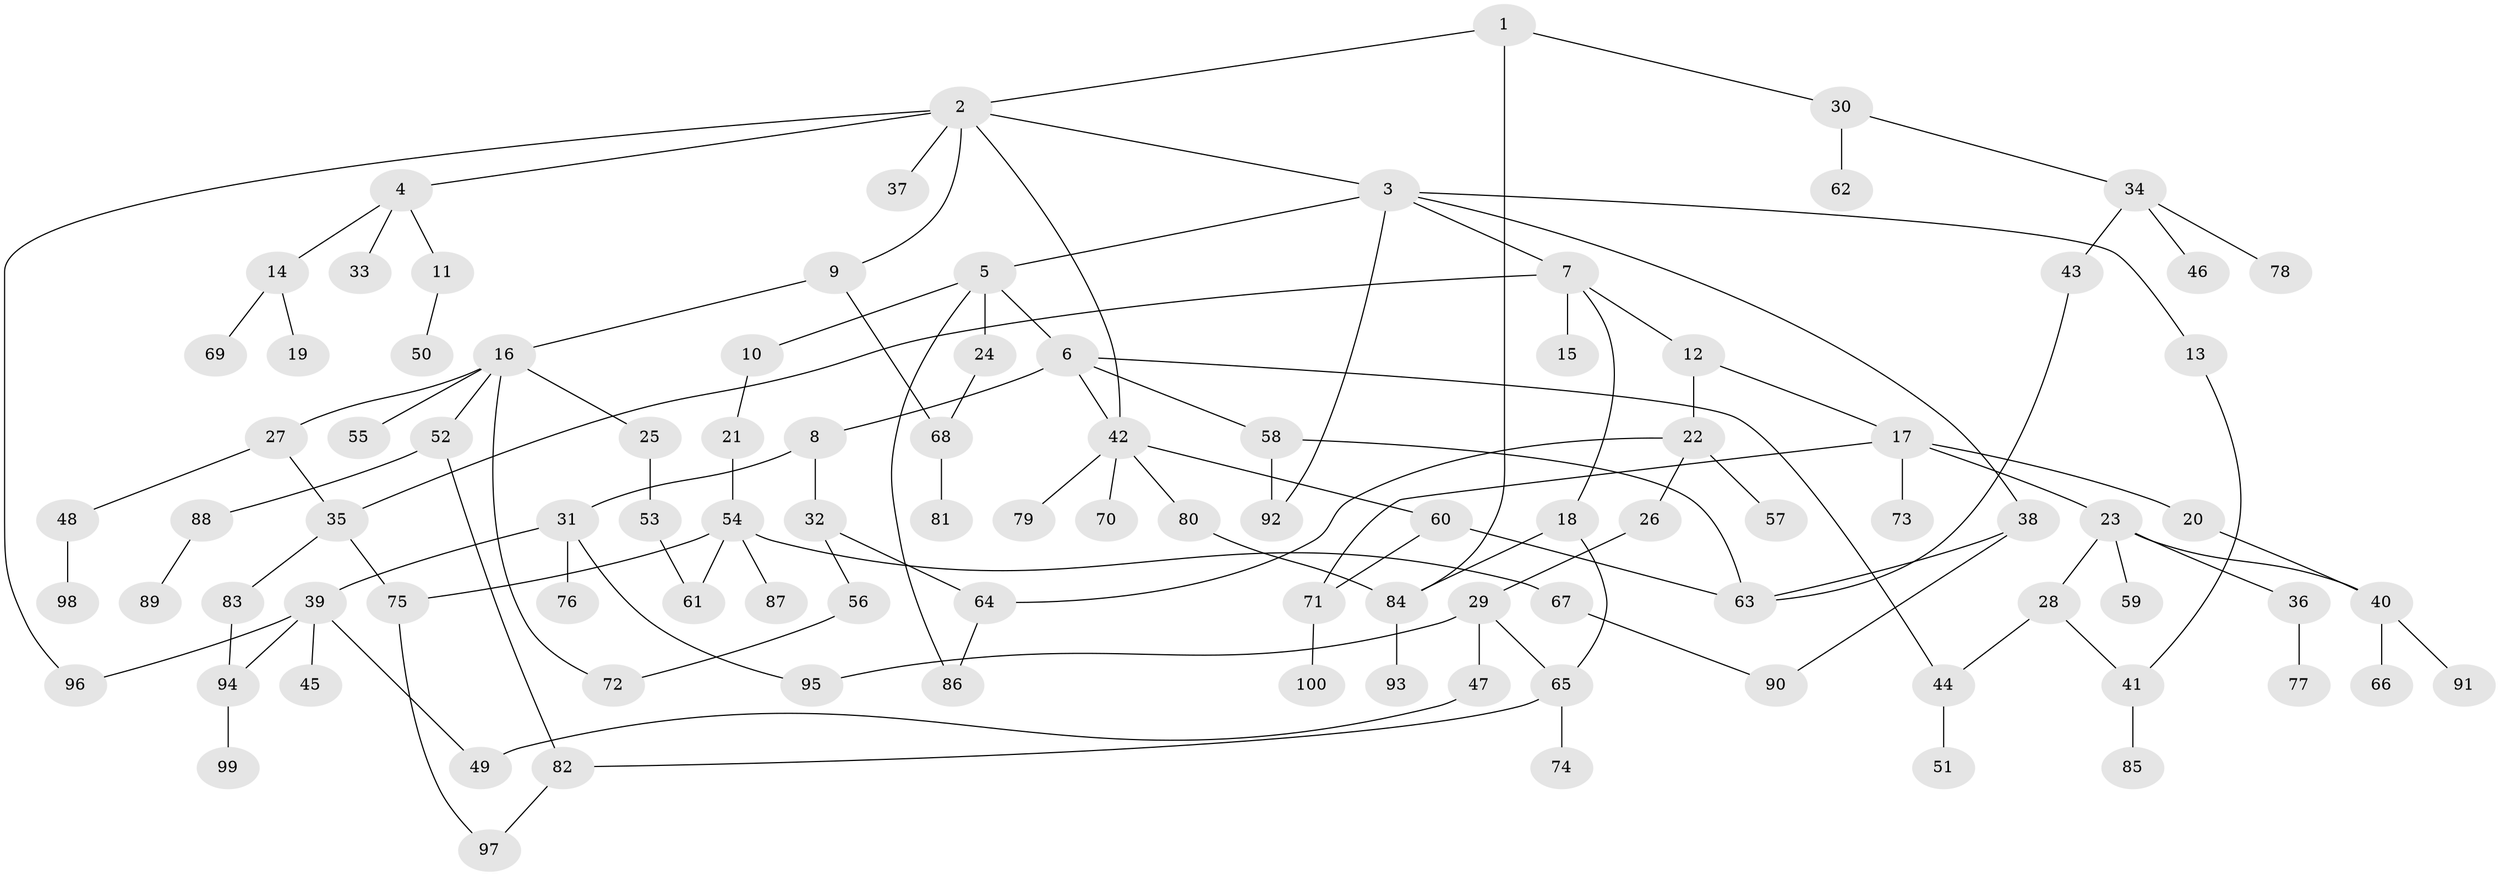 // Generated by graph-tools (version 1.1) at 2025/38/02/21/25 10:38:51]
// undirected, 100 vertices, 125 edges
graph export_dot {
graph [start="1"]
  node [color=gray90,style=filled];
  1;
  2;
  3;
  4;
  5;
  6;
  7;
  8;
  9;
  10;
  11;
  12;
  13;
  14;
  15;
  16;
  17;
  18;
  19;
  20;
  21;
  22;
  23;
  24;
  25;
  26;
  27;
  28;
  29;
  30;
  31;
  32;
  33;
  34;
  35;
  36;
  37;
  38;
  39;
  40;
  41;
  42;
  43;
  44;
  45;
  46;
  47;
  48;
  49;
  50;
  51;
  52;
  53;
  54;
  55;
  56;
  57;
  58;
  59;
  60;
  61;
  62;
  63;
  64;
  65;
  66;
  67;
  68;
  69;
  70;
  71;
  72;
  73;
  74;
  75;
  76;
  77;
  78;
  79;
  80;
  81;
  82;
  83;
  84;
  85;
  86;
  87;
  88;
  89;
  90;
  91;
  92;
  93;
  94;
  95;
  96;
  97;
  98;
  99;
  100;
  1 -- 2;
  1 -- 30;
  1 -- 84;
  2 -- 3;
  2 -- 4;
  2 -- 9;
  2 -- 37;
  2 -- 42;
  2 -- 96;
  3 -- 5;
  3 -- 7;
  3 -- 13;
  3 -- 38;
  3 -- 92;
  4 -- 11;
  4 -- 14;
  4 -- 33;
  5 -- 6;
  5 -- 10;
  5 -- 24;
  5 -- 86;
  6 -- 8;
  6 -- 58;
  6 -- 42;
  6 -- 44;
  7 -- 12;
  7 -- 15;
  7 -- 18;
  7 -- 35;
  8 -- 31;
  8 -- 32;
  9 -- 16;
  9 -- 68;
  10 -- 21;
  11 -- 50;
  12 -- 17;
  12 -- 22;
  13 -- 41;
  14 -- 19;
  14 -- 69;
  16 -- 25;
  16 -- 27;
  16 -- 52;
  16 -- 55;
  16 -- 72;
  17 -- 20;
  17 -- 23;
  17 -- 71;
  17 -- 73;
  18 -- 65;
  18 -- 84;
  20 -- 40;
  21 -- 54;
  22 -- 26;
  22 -- 57;
  22 -- 64;
  23 -- 28;
  23 -- 36;
  23 -- 40;
  23 -- 59;
  24 -- 68;
  25 -- 53;
  26 -- 29;
  27 -- 48;
  27 -- 35;
  28 -- 41;
  28 -- 44;
  29 -- 47;
  29 -- 65;
  29 -- 95;
  30 -- 34;
  30 -- 62;
  31 -- 39;
  31 -- 76;
  31 -- 95;
  32 -- 56;
  32 -- 64;
  34 -- 43;
  34 -- 46;
  34 -- 78;
  35 -- 83;
  35 -- 75;
  36 -- 77;
  38 -- 63;
  38 -- 90;
  39 -- 45;
  39 -- 49;
  39 -- 96;
  39 -- 94;
  40 -- 66;
  40 -- 91;
  41 -- 85;
  42 -- 60;
  42 -- 70;
  42 -- 79;
  42 -- 80;
  43 -- 63;
  44 -- 51;
  47 -- 49;
  48 -- 98;
  52 -- 82;
  52 -- 88;
  53 -- 61;
  54 -- 61;
  54 -- 67;
  54 -- 75;
  54 -- 87;
  56 -- 72;
  58 -- 92;
  58 -- 63;
  60 -- 63;
  60 -- 71;
  64 -- 86;
  65 -- 74;
  65 -- 82;
  67 -- 90;
  68 -- 81;
  71 -- 100;
  75 -- 97;
  80 -- 84;
  82 -- 97;
  83 -- 94;
  84 -- 93;
  88 -- 89;
  94 -- 99;
}
